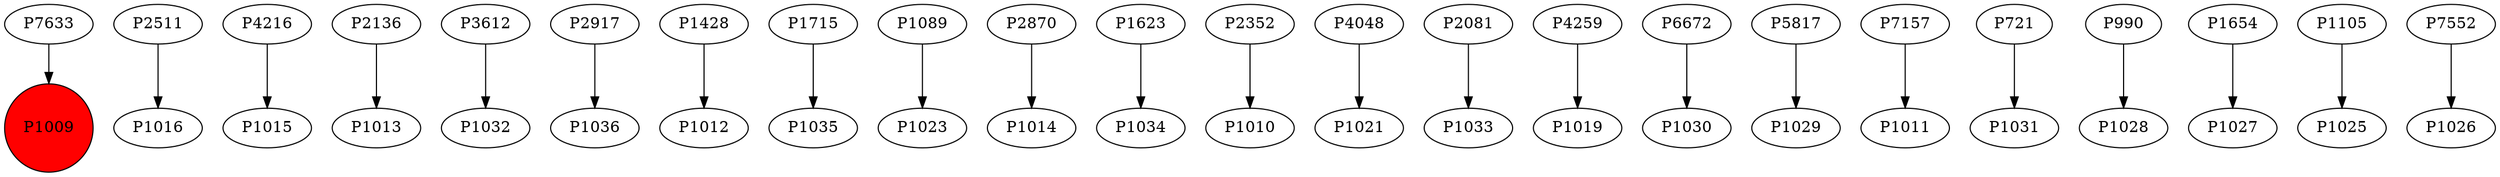 digraph {
	P7633 -> P1009
	P2511 -> P1016
	P4216 -> P1015
	P2136 -> P1013
	P3612 -> P1032
	P2917 -> P1036
	P1428 -> P1012
	P1715 -> P1035
	P1089 -> P1023
	P2870 -> P1014
	P1623 -> P1034
	P2352 -> P1010
	P4048 -> P1021
	P2081 -> P1033
	P4259 -> P1019
	P6672 -> P1030
	P5817 -> P1029
	P7157 -> P1011
	P721 -> P1031
	P990 -> P1028
	P1654 -> P1027
	P1105 -> P1025
	P7552 -> P1026
	P1009 [shape=circle]
	P1009 [style=filled]
	P1009 [fillcolor=red]
}